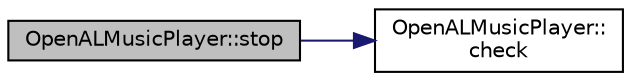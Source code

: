 digraph "OpenALMusicPlayer::stop"
{
  edge [fontname="Helvetica",fontsize="10",labelfontname="Helvetica",labelfontsize="10"];
  node [fontname="Helvetica",fontsize="10",shape=record];
  rankdir="LR";
  Node1 [label="OpenALMusicPlayer::stop",height=0.2,width=0.4,color="black", fillcolor="grey75", style="filled", fontcolor="black"];
  Node1 -> Node2 [color="midnightblue",fontsize="10",style="solid",fontname="Helvetica"];
  Node2 [label="OpenALMusicPlayer::\lcheck",height=0.2,width=0.4,color="black", fillcolor="white", style="filled",URL="$class_open_a_l_music_player.html#a09102ba903810e00db8b6afa25afd731"];
}
